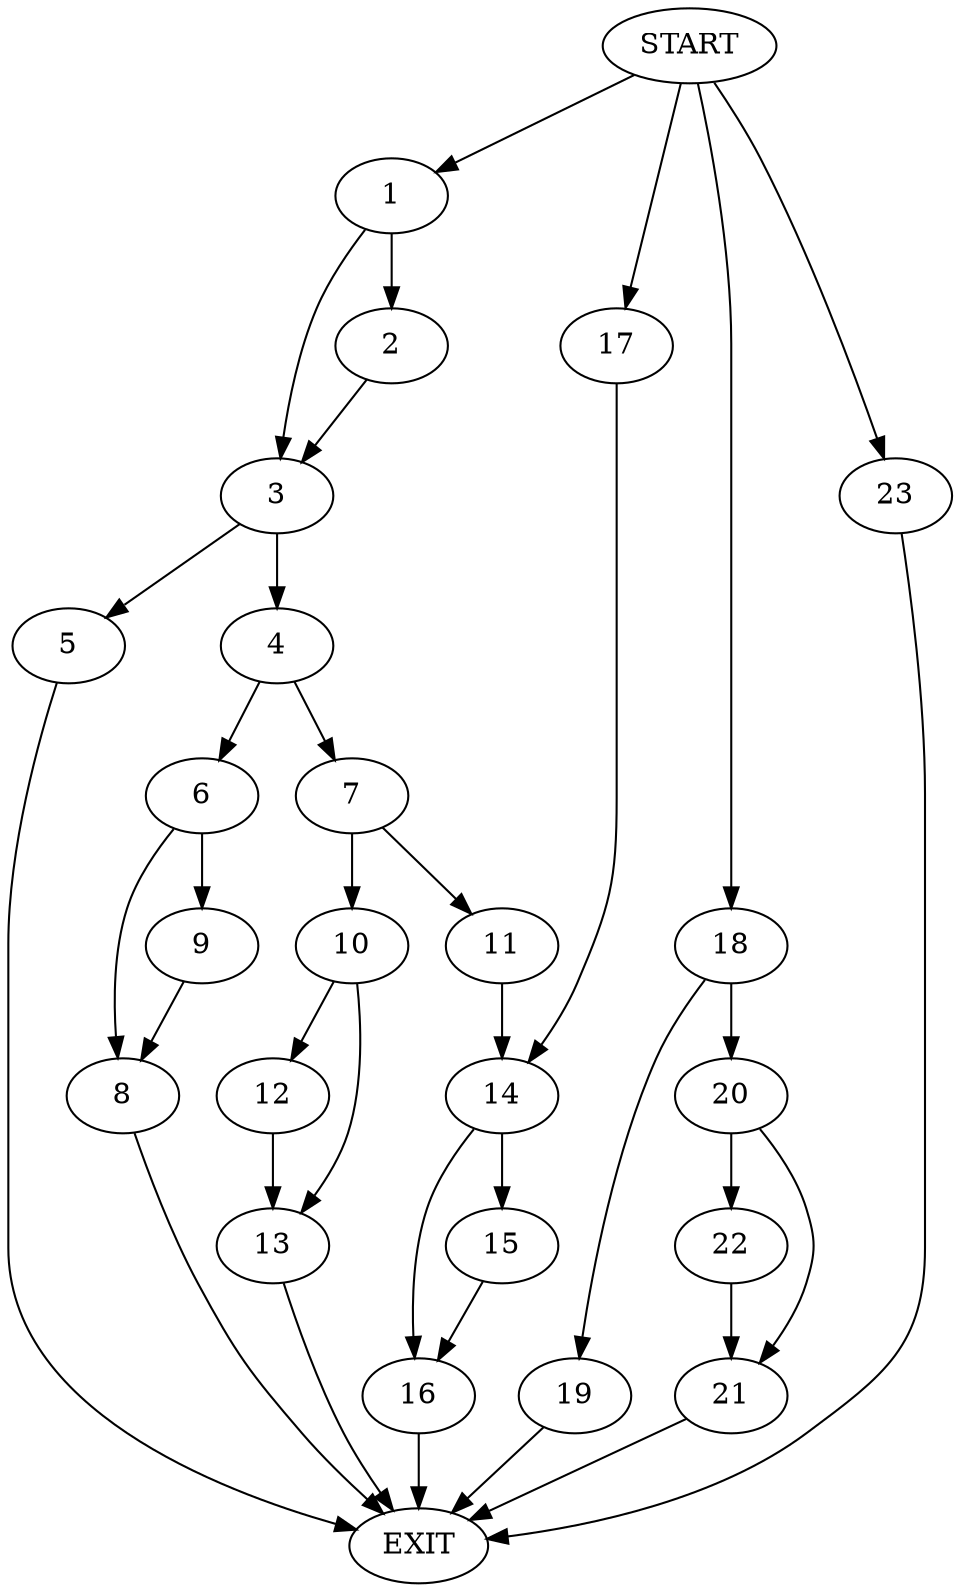 digraph {
0 [label="START"]
24 [label="EXIT"]
0 -> 1
1 -> 2
1 -> 3
2 -> 3
3 -> 4
3 -> 5
5 -> 24
4 -> 6
4 -> 7
6 -> 8
6 -> 9
7 -> 10
7 -> 11
8 -> 24
9 -> 8
10 -> 12
10 -> 13
11 -> 14
13 -> 24
12 -> 13
14 -> 15
14 -> 16
0 -> 17
17 -> 14
15 -> 16
16 -> 24
0 -> 18
18 -> 19
18 -> 20
19 -> 24
20 -> 21
20 -> 22
22 -> 21
21 -> 24
0 -> 23
23 -> 24
}
